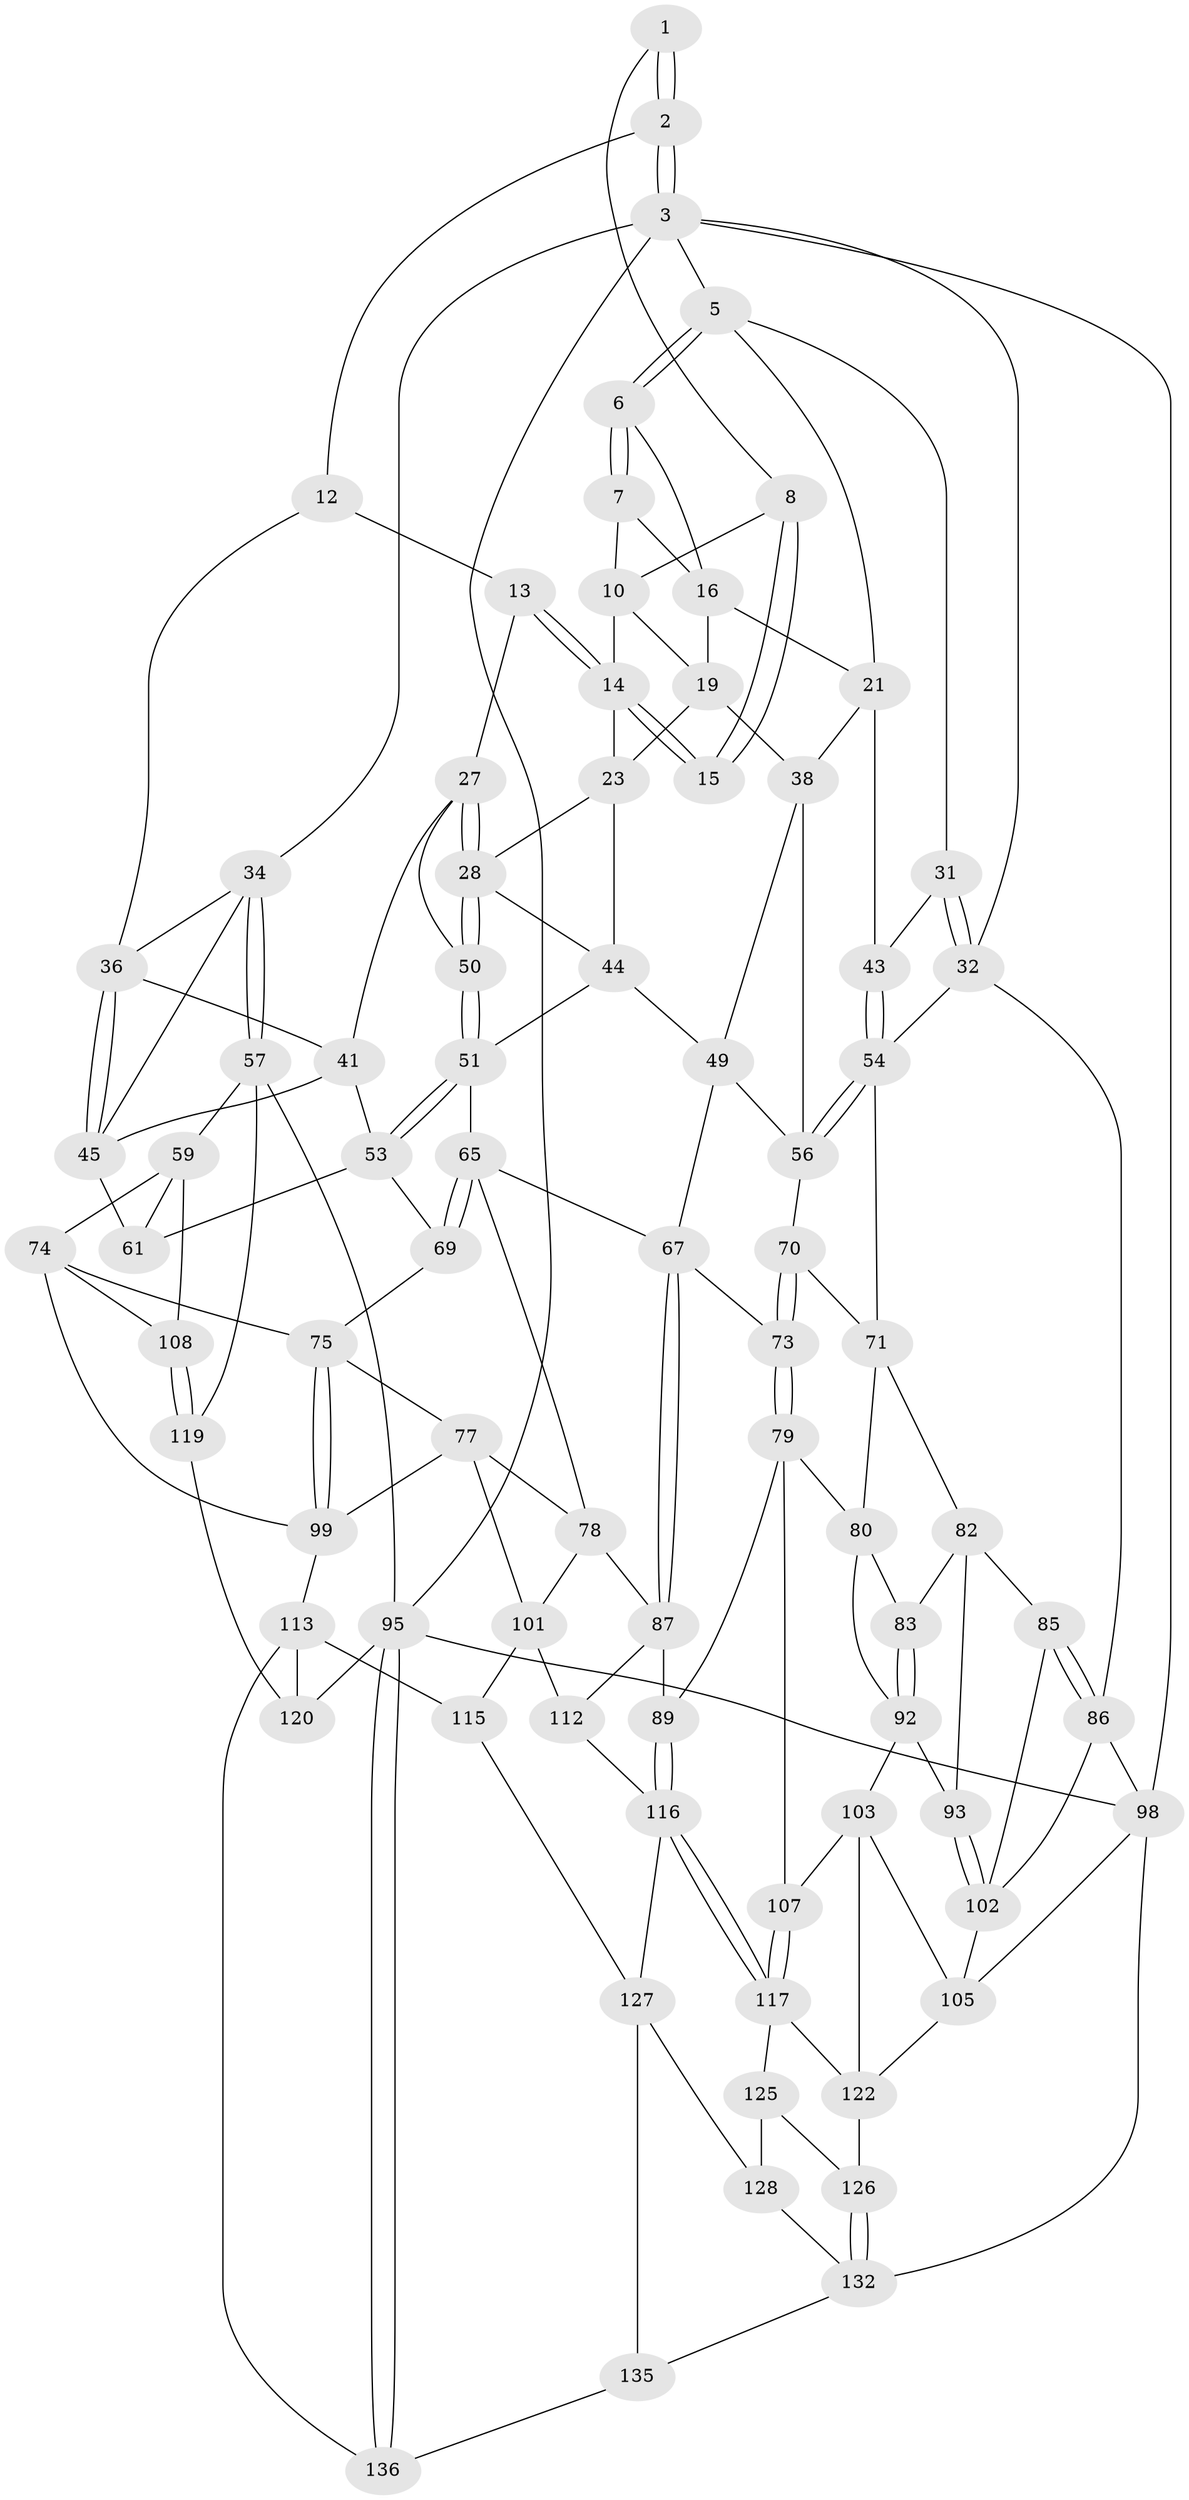// original degree distribution, {3: 0.014705882352941176, 5: 0.5294117647058824, 4: 0.23529411764705882, 6: 0.22058823529411764}
// Generated by graph-tools (version 1.1) at 2025/11/02/27/25 16:11:55]
// undirected, 80 vertices, 176 edges
graph export_dot {
graph [start="1"]
  node [color=gray90,style=filled];
  1 [pos="+0.6251741306968596+0"];
  2 [pos="+1+0"];
  3 [pos="+1+0",super="+4"];
  5 [pos="+0+0",super="+22"];
  6 [pos="+0+0"];
  7 [pos="+0.4140890565699562+0",super="+11"];
  8 [pos="+0.623108007466639+0",super="+9"];
  10 [pos="+0.5002532784270819+0.0700430091256915",super="+18"];
  12 [pos="+0.9706772447198421+0",super="+30"];
  13 [pos="+0.7484151175163227+0.12934011878017845",super="+26"];
  14 [pos="+0.6556113470022874+0.1275608984934829",super="+17"];
  15 [pos="+0.6294278828772663+0.06770606170582702"];
  16 [pos="+0.3650978458879136+0.11145608778568424",super="+20"];
  19 [pos="+0.4074645641246909+0.16133976456459595",super="+25"];
  21 [pos="+0.22844817778974322+0.20171309409456833",super="+40"];
  23 [pos="+0.5916196570214161+0.22585111692541288",super="+24"];
  27 [pos="+0.7539721928732833+0.19343262372000253",super="+42"];
  28 [pos="+0.650034859583606+0.3086914888805113",super="+29"];
  31 [pos="+0.11560701725885349+0.2761261385206145"];
  32 [pos="+0+0.4066922835164893",super="+33"];
  34 [pos="+1+0.27752449692817915",super="+35"];
  36 [pos="+0.9057692034484081+0.27613674579543146",super="+37"];
  38 [pos="+0.3909952565684962+0.28631025586013875",super="+39"];
  41 [pos="+0.8013784874147704+0.3206253226059131",super="+47"];
  43 [pos="+0.24291786739873875+0.30881968265954923"];
  44 [pos="+0.5133194379370448+0.3409476983215223",super="+48"];
  45 [pos="+0.9040073325295098+0.4101615178997923",super="+46"];
  49 [pos="+0.48531135396326947+0.4276073717014559",super="+63"];
  50 [pos="+0.6577064117692601+0.330614873666679"];
  51 [pos="+0.650100791589646+0.38314035701559124",super="+52"];
  53 [pos="+0.7440855266758764+0.46154646239721436",super="+62"];
  54 [pos="+0+0.4229785545959197",super="+55"];
  56 [pos="+0.29809185203577+0.38935289958580827",super="+64"];
  57 [pos="+1+0.6233146937297102",super="+58"];
  59 [pos="+1+0.6126039363653684",super="+60"];
  61 [pos="+0.8917304824467132+0.562034962718265"];
  65 [pos="+0.5533478545067289+0.53498990692017",super="+66"];
  67 [pos="+0.4813580275034064+0.5798165059872488",super="+68"];
  69 [pos="+0.6477036182788661+0.5483596230136305"];
  70 [pos="+0.27544219307282086+0.5044491537612392"];
  71 [pos="+0.2540796032486909+0.5246610041582905",super="+72"];
  73 [pos="+0.42244206676110935+0.600040318323552"];
  74 [pos="+0.8431876229921901+0.6551667287860721",super="+109"];
  75 [pos="+0.8322802257020635+0.6607872237988649",super="+76"];
  77 [pos="+0.6407436179879682+0.6744183068039328",super="+100"];
  78 [pos="+0.5896284187893889+0.6728475083979014",super="+91"];
  79 [pos="+0.38357897159627896+0.6935570744065359",super="+90"];
  80 [pos="+0.24718448219907024+0.663348230482154",super="+81"];
  82 [pos="+0.0544488294419158+0.5823628151178734",super="+84"];
  83 [pos="+0.09892985756714762+0.6141554907052574"];
  85 [pos="+0.01621326303287773+0.7206001699538687"];
  86 [pos="+0+0.7070840997963358",super="+97"];
  87 [pos="+0.5140058785463606+0.7452963213426608",super="+88"];
  89 [pos="+0.43643218801331585+0.754935106665445"];
  92 [pos="+0.1427445235852605+0.6892620111665242",super="+94"];
  93 [pos="+0.11089326569129845+0.6998576041882218"];
  95 [pos="+1+1",super="+96"];
  98 [pos="+0+1",super="+130"];
  99 [pos="+0.7581534099257193+0.7262832510727867",super="+110"];
  101 [pos="+0.6196455446612369+0.8282551948053289",super="+111"];
  102 [pos="+0.06337167568188955+0.7822071946724234",super="+106"];
  103 [pos="+0.20364398803232878+0.759057228475165",super="+104"];
  105 [pos="+0.10661344911112708+0.8500639192878308",super="+124"];
  107 [pos="+0.29862175227728893+0.818558251855973"];
  108 [pos="+0.909261172090931+0.8302325912917126"];
  112 [pos="+0.4777437574077664+0.8719026068368818"];
  113 [pos="+0.7994535632719253+0.9989542857757344",super="+114"];
  115 [pos="+0.6626033444103684+1"];
  116 [pos="+0.3720094863216708+0.884577068752913",super="+118"];
  117 [pos="+0.310692788658596+0.8596842052394084",super="+121"];
  119 [pos="+0.9139129717205312+0.8449274320521359"];
  120 [pos="+0.9140595493804554+0.8484581644616082"];
  122 [pos="+0.20897338319506703+0.8742118831644777",super="+123"];
  125 [pos="+0.2866947841120527+0.9009735897356139",super="+129"];
  126 [pos="+0.26908074569083706+0.9120612287853471"];
  127 [pos="+0.4114792384082461+0.9426019559919827",super="+134"];
  128 [pos="+0.37145874551637054+0.951214361144772",super="+131"];
  132 [pos="+0.25564116197826625+1",super="+133"];
  135 [pos="+0.3844566043568352+1"];
  136 [pos="+0.7849458729680439+1"];
  1 -- 2;
  1 -- 2;
  1 -- 8;
  2 -- 3;
  2 -- 3;
  2 -- 12;
  3 -- 34;
  3 -- 95;
  3 -- 98;
  3 -- 5;
  3 -- 32;
  5 -- 6;
  5 -- 6;
  5 -- 21;
  5 -- 31;
  6 -- 7;
  6 -- 7;
  6 -- 16;
  7 -- 16;
  7 -- 10;
  8 -- 15 [weight=2];
  8 -- 15;
  8 -- 10;
  10 -- 19;
  10 -- 14;
  12 -- 13 [weight=2];
  12 -- 36;
  13 -- 14;
  13 -- 14;
  13 -- 27;
  14 -- 15;
  14 -- 15;
  14 -- 23;
  16 -- 19;
  16 -- 21;
  19 -- 38;
  19 -- 23;
  21 -- 43;
  21 -- 38;
  23 -- 44;
  23 -- 28;
  27 -- 28;
  27 -- 28;
  27 -- 41;
  27 -- 50;
  28 -- 50;
  28 -- 50;
  28 -- 44;
  31 -- 32;
  31 -- 32;
  31 -- 43;
  32 -- 86;
  32 -- 54;
  34 -- 57;
  34 -- 57;
  34 -- 36;
  34 -- 45;
  36 -- 45;
  36 -- 45;
  36 -- 41;
  38 -- 49;
  38 -- 56;
  41 -- 53;
  41 -- 45;
  43 -- 54;
  43 -- 54;
  44 -- 49;
  44 -- 51;
  45 -- 61;
  49 -- 56;
  49 -- 67;
  50 -- 51;
  50 -- 51;
  51 -- 53;
  51 -- 53;
  51 -- 65;
  53 -- 69;
  53 -- 61;
  54 -- 56;
  54 -- 56;
  54 -- 71;
  56 -- 70;
  57 -- 59;
  57 -- 119;
  57 -- 95;
  59 -- 108;
  59 -- 74;
  59 -- 61;
  65 -- 69;
  65 -- 69;
  65 -- 67;
  65 -- 78;
  67 -- 87;
  67 -- 87;
  67 -- 73;
  69 -- 75;
  70 -- 71;
  70 -- 73;
  70 -- 73;
  71 -- 80;
  71 -- 82;
  73 -- 79;
  73 -- 79;
  74 -- 75;
  74 -- 108;
  74 -- 99;
  75 -- 99;
  75 -- 99;
  75 -- 77;
  77 -- 78;
  77 -- 101;
  77 -- 99;
  78 -- 101;
  78 -- 87;
  79 -- 80;
  79 -- 89;
  79 -- 107;
  80 -- 83;
  80 -- 92;
  82 -- 83;
  82 -- 85;
  82 -- 93;
  83 -- 92;
  83 -- 92;
  85 -- 86;
  85 -- 86;
  85 -- 102;
  86 -- 98;
  86 -- 102;
  87 -- 112;
  87 -- 89;
  89 -- 116;
  89 -- 116;
  92 -- 93;
  92 -- 103;
  93 -- 102;
  93 -- 102;
  95 -- 136;
  95 -- 136;
  95 -- 98;
  95 -- 120;
  98 -- 132;
  98 -- 105;
  99 -- 113;
  101 -- 112;
  101 -- 115;
  102 -- 105;
  103 -- 107;
  103 -- 105;
  103 -- 122;
  105 -- 122;
  107 -- 117;
  107 -- 117;
  108 -- 119;
  108 -- 119;
  112 -- 116;
  113 -- 120;
  113 -- 136;
  113 -- 115;
  115 -- 127;
  116 -- 117;
  116 -- 117;
  116 -- 127;
  117 -- 122;
  117 -- 125;
  119 -- 120;
  122 -- 126;
  125 -- 126;
  125 -- 128 [weight=2];
  126 -- 132;
  126 -- 132;
  127 -- 128;
  127 -- 135;
  128 -- 132;
  132 -- 135;
  135 -- 136;
}
